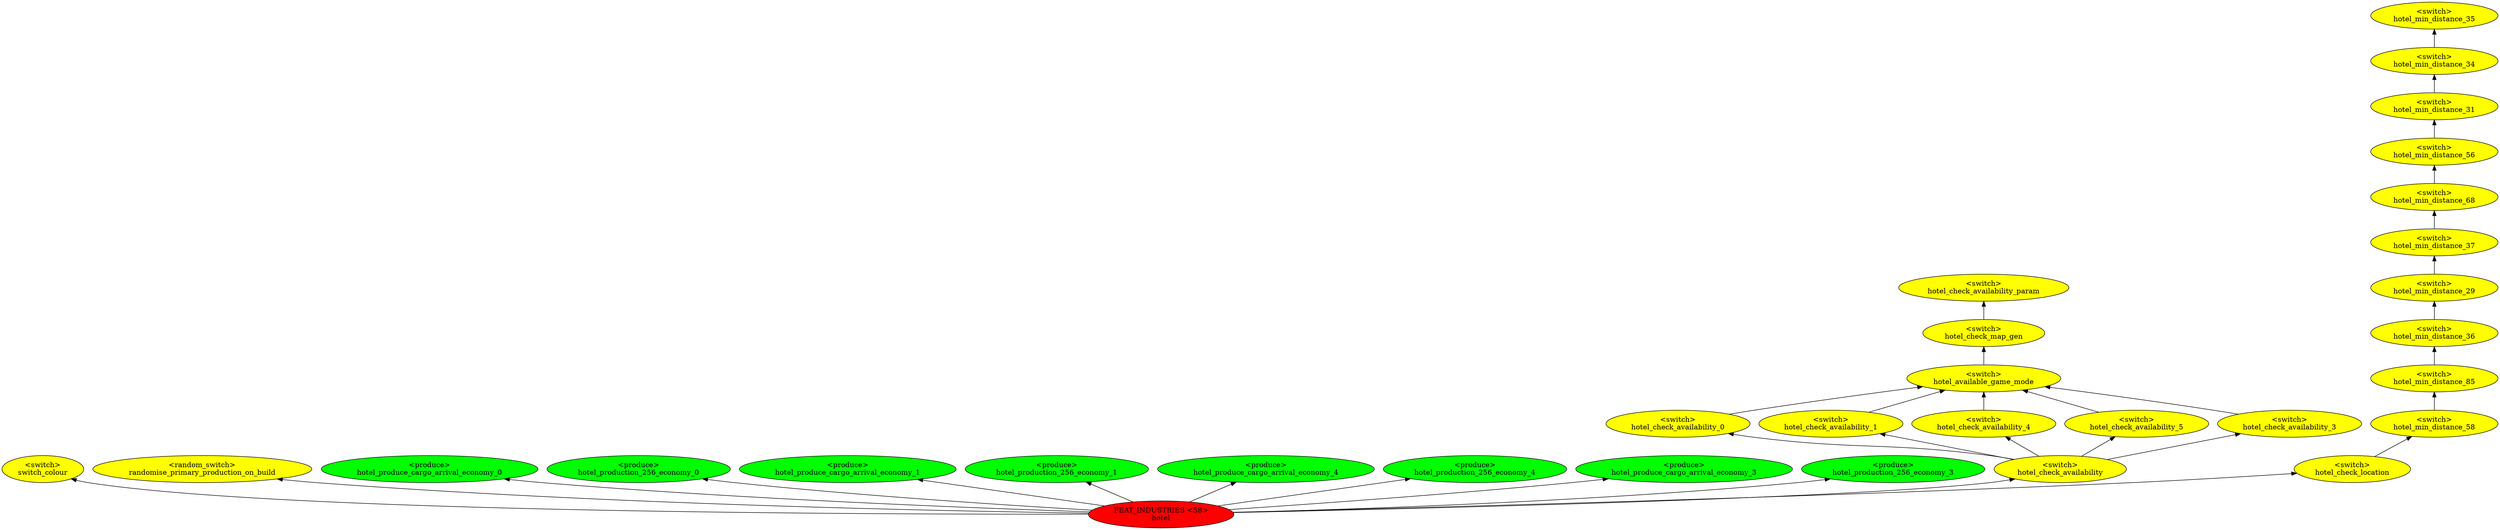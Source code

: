 digraph {
rankdir="BT"
switch_colour [fillcolor=yellow style="filled" label="<switch>\nswitch_colour"]
randomise_primary_production_on_build [fillcolor=yellow style="filled" label="<random_switch>\nrandomise_primary_production_on_build"]
hotel_produce_cargo_arrival_economy_0 [fillcolor=green style="filled" label="<produce>\nhotel_produce_cargo_arrival_economy_0"]
hotel_production_256_economy_0 [fillcolor=green style="filled" label="<produce>\nhotel_production_256_economy_0"]
hotel_produce_cargo_arrival_economy_1 [fillcolor=green style="filled" label="<produce>\nhotel_produce_cargo_arrival_economy_1"]
hotel_production_256_economy_1 [fillcolor=green style="filled" label="<produce>\nhotel_production_256_economy_1"]
hotel_produce_cargo_arrival_economy_4 [fillcolor=green style="filled" label="<produce>\nhotel_produce_cargo_arrival_economy_4"]
hotel_production_256_economy_4 [fillcolor=green style="filled" label="<produce>\nhotel_production_256_economy_4"]
hotel_produce_cargo_arrival_economy_3 [fillcolor=green style="filled" label="<produce>\nhotel_produce_cargo_arrival_economy_3"]
hotel_production_256_economy_3 [fillcolor=green style="filled" label="<produce>\nhotel_production_256_economy_3"]
hotel_check_availability_param [fillcolor=yellow style="filled" label="<switch>\nhotel_check_availability_param"]
hotel_check_map_gen [fillcolor=yellow style="filled" label="<switch>\nhotel_check_map_gen"]
hotel_available_game_mode [fillcolor=yellow style="filled" label="<switch>\nhotel_available_game_mode"]
hotel_check_availability_0 [fillcolor=yellow style="filled" label="<switch>\nhotel_check_availability_0"]
hotel_check_availability_1 [fillcolor=yellow style="filled" label="<switch>\nhotel_check_availability_1"]
hotel_check_availability_4 [fillcolor=yellow style="filled" label="<switch>\nhotel_check_availability_4"]
hotel_check_availability_5 [fillcolor=yellow style="filled" label="<switch>\nhotel_check_availability_5"]
hotel_check_availability_3 [fillcolor=yellow style="filled" label="<switch>\nhotel_check_availability_3"]
hotel_check_availability [fillcolor=yellow style="filled" label="<switch>\nhotel_check_availability"]
hotel_min_distance_35 [fillcolor=yellow style="filled" label="<switch>\nhotel_min_distance_35"]
hotel_min_distance_34 [fillcolor=yellow style="filled" label="<switch>\nhotel_min_distance_34"]
hotel_min_distance_31 [fillcolor=yellow style="filled" label="<switch>\nhotel_min_distance_31"]
hotel_min_distance_56 [fillcolor=yellow style="filled" label="<switch>\nhotel_min_distance_56"]
hotel_min_distance_68 [fillcolor=yellow style="filled" label="<switch>\nhotel_min_distance_68"]
hotel_min_distance_37 [fillcolor=yellow style="filled" label="<switch>\nhotel_min_distance_37"]
hotel_min_distance_29 [fillcolor=yellow style="filled" label="<switch>\nhotel_min_distance_29"]
hotel_min_distance_36 [fillcolor=yellow style="filled" label="<switch>\nhotel_min_distance_36"]
hotel_min_distance_85 [fillcolor=yellow style="filled" label="<switch>\nhotel_min_distance_85"]
hotel_min_distance_58 [fillcolor=yellow style="filled" label="<switch>\nhotel_min_distance_58"]
hotel_check_location [fillcolor=yellow style="filled" label="<switch>\nhotel_check_location"]
hotel [fillcolor=red style="filled" label="FEAT_INDUSTRIES <58>\nhotel"]
hotel_check_availability->hotel_check_availability_1
hotel->hotel_check_location
hotel_available_game_mode->hotel_check_map_gen
hotel_check_availability->hotel_check_availability_5
hotel_check_availability->hotel_check_availability_4
hotel_min_distance_85->hotel_min_distance_36
hotel_min_distance_31->hotel_min_distance_34
hotel->hotel_produce_cargo_arrival_economy_4
hotel_check_availability_3->hotel_available_game_mode
hotel_check_availability_4->hotel_available_game_mode
hotel->hotel_production_256_economy_1
hotel->hotel_production_256_economy_0
hotel->hotel_produce_cargo_arrival_economy_1
hotel_check_location->hotel_min_distance_58
hotel->hotel_production_256_economy_4
hotel->hotel_produce_cargo_arrival_economy_3
hotel->hotel_produce_cargo_arrival_economy_0
hotel_check_map_gen->hotel_check_availability_param
hotel_check_availability->hotel_check_availability_0
hotel_check_availability_1->hotel_available_game_mode
hotel_min_distance_29->hotel_min_distance_37
hotel->hotel_check_availability
hotel_check_availability_0->hotel_available_game_mode
hotel_check_availability_5->hotel_available_game_mode
hotel->hotel_production_256_economy_3
hotel_check_availability->hotel_check_availability_3
hotel_min_distance_68->hotel_min_distance_56
hotel_min_distance_56->hotel_min_distance_31
hotel_min_distance_34->hotel_min_distance_35
hotel_min_distance_36->hotel_min_distance_29
hotel_min_distance_37->hotel_min_distance_68
hotel->switch_colour
hotel_min_distance_58->hotel_min_distance_85
hotel->randomise_primary_production_on_build
}
